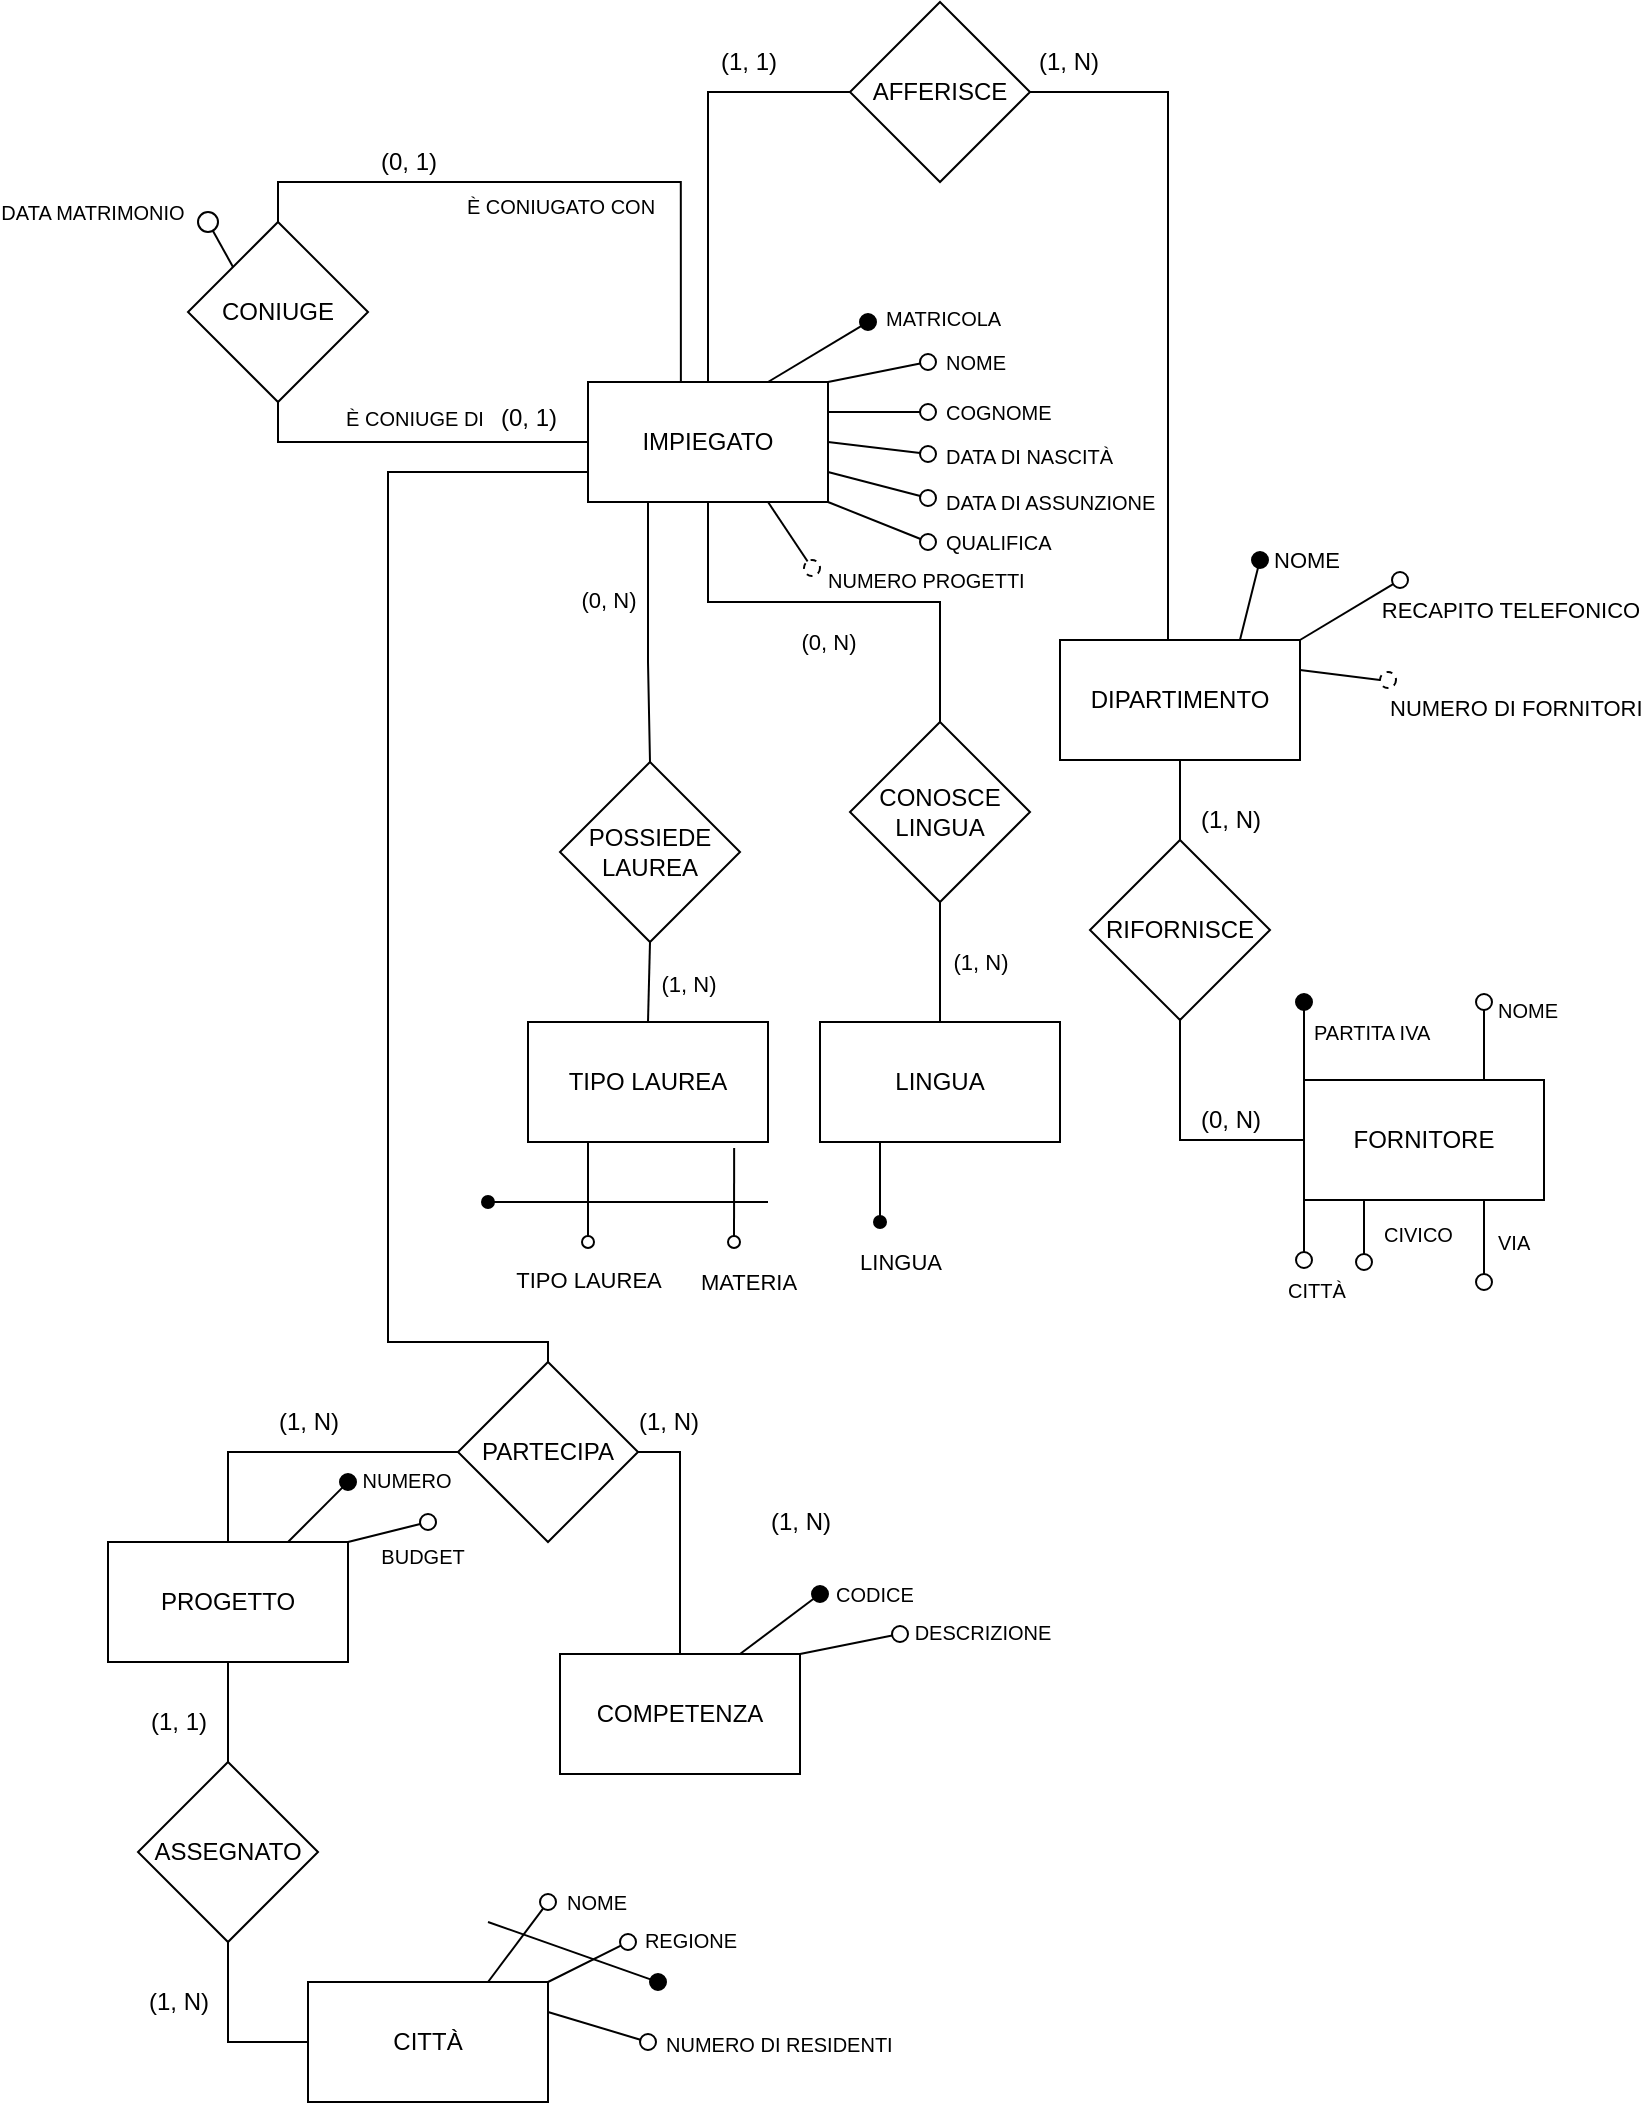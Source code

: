 <mxfile version="20.4.0" type="device"><diagram id="WGYWvPMMlDAoLkmkIaxY" name="Schema Entità-Relazione"><mxGraphModel dx="1422" dy="793" grid="1" gridSize="10" guides="1" tooltips="1" connect="1" arrows="1" fold="1" page="1" pageScale="1" pageWidth="827" pageHeight="1169" math="0" shadow="0"><root><mxCell id="0"/><mxCell id="1" parent="0"/><mxCell id="tojedFipDsOsXpRPPCb9-2" value="MATRICOLA" style="rounded=0;orthogonalLoop=1;jettySize=auto;html=1;endArrow=oval;endFill=1;labelPosition=right;verticalLabelPosition=top;align=left;verticalAlign=bottom;fontSize=10;endSize=8;spacingLeft=32;spacingTop=0;spacingBottom=8;" parent="1" edge="1"><mxGeometry relative="1" as="geometry"><mxPoint x="440" y="190" as="targetPoint"/><mxPoint x="390" y="220" as="sourcePoint"/></mxGeometry></mxCell><mxCell id="tojedFipDsOsXpRPPCb9-3" value="NOME" style="edgeStyle=none;rounded=0;orthogonalLoop=1;jettySize=auto;html=1;exitX=1;exitY=0;exitDx=0;exitDy=0;fontSize=10;endArrow=oval;endFill=0;endSize=8;spacingTop=0;spacingLeft=32;labelPosition=right;verticalLabelPosition=top;align=left;verticalAlign=bottom;spacingBottom=-4;" parent="1" source="tojedFipDsOsXpRPPCb9-1" edge="1"><mxGeometry relative="1" as="geometry"><mxPoint x="470" y="210" as="targetPoint"/></mxGeometry></mxCell><mxCell id="tojedFipDsOsXpRPPCb9-4" value="COGNOME" style="edgeStyle=none;rounded=0;orthogonalLoop=1;jettySize=auto;html=1;exitX=1;exitY=0.25;exitDx=0;exitDy=0;fontSize=10;endArrow=oval;endFill=0;endSize=8;labelPosition=right;verticalLabelPosition=middle;align=left;verticalAlign=middle;spacingLeft=32;spacingTop=0;" parent="1" source="tojedFipDsOsXpRPPCb9-1" edge="1"><mxGeometry relative="1" as="geometry"><mxPoint x="470" y="235" as="targetPoint"/></mxGeometry></mxCell><mxCell id="tojedFipDsOsXpRPPCb9-5" value="DATA DI NASCITÀ" style="edgeStyle=none;rounded=0;orthogonalLoop=1;jettySize=auto;html=1;exitX=1;exitY=0.5;exitDx=0;exitDy=0;fontSize=10;endArrow=oval;endFill=0;endSize=8;labelPosition=right;verticalLabelPosition=middle;align=left;verticalAlign=middle;spacingLeft=32;spacingTop=8;spacingBottom=0;" parent="1" source="tojedFipDsOsXpRPPCb9-1" edge="1"><mxGeometry relative="1" as="geometry"><mxPoint x="470" y="256" as="targetPoint"/></mxGeometry></mxCell><mxCell id="tojedFipDsOsXpRPPCb9-6" value="DATA DI ASSUNZIONE" style="edgeStyle=none;rounded=0;orthogonalLoop=1;jettySize=auto;html=1;exitX=1;exitY=0.75;exitDx=0;exitDy=0;fontSize=10;endArrow=oval;endFill=0;endSize=8;labelPosition=right;verticalLabelPosition=middle;align=left;verticalAlign=middle;spacingLeft=32;spacingTop=16;" parent="1" source="tojedFipDsOsXpRPPCb9-1" edge="1"><mxGeometry relative="1" as="geometry"><mxPoint x="470" y="278" as="targetPoint"/></mxGeometry></mxCell><mxCell id="tojedFipDsOsXpRPPCb9-7" value="QUALIFICA" style="edgeStyle=none;rounded=0;orthogonalLoop=1;jettySize=auto;html=1;exitX=1;exitY=1;exitDx=0;exitDy=0;fontSize=10;endArrow=oval;endFill=0;endSize=8;labelPosition=right;verticalLabelPosition=bottom;align=left;verticalAlign=top;spacingLeft=32;spacingBottom=0;spacingTop=-2;" parent="1" source="tojedFipDsOsXpRPPCb9-1" edge="1"><mxGeometry relative="1" as="geometry"><mxPoint x="470" y="300" as="targetPoint"/></mxGeometry></mxCell><mxCell id="01eH7xutYR54Ro_lmAtS-43" style="edgeStyle=orthogonalEdgeStyle;rounded=0;sketch=0;orthogonalLoop=1;jettySize=auto;html=1;exitX=0;exitY=0.75;exitDx=0;exitDy=0;entryX=0.5;entryY=0;entryDx=0;entryDy=0;fontSize=10;endArrow=none;endFill=0;endSize=8;" parent="1" source="tojedFipDsOsXpRPPCb9-1" target="01eH7xutYR54Ro_lmAtS-42" edge="1"><mxGeometry relative="1" as="geometry"><Array as="points"><mxPoint x="200" y="265"/><mxPoint x="200" y="700"/></Array></mxGeometry></mxCell><mxCell id="NCODVpSyZ_VluLeya2fv-1" value="NUMERO PROGETTI" style="rounded=0;orthogonalLoop=1;jettySize=auto;html=1;exitX=0.75;exitY=1;exitDx=0;exitDy=0;endArrow=none;endFill=0;spacingBottom=-48;spacingLeft=18;fontSize=10;align=left;" parent="1" source="tojedFipDsOsXpRPPCb9-1" edge="1"><mxGeometry relative="1" as="geometry"><mxPoint x="410" y="310" as="targetPoint"/></mxGeometry></mxCell><mxCell id="tojedFipDsOsXpRPPCb9-1" value="IMPIEGATO" style="rounded=0;whiteSpace=wrap;html=1;" parent="1" vertex="1"><mxGeometry x="300" y="220" width="120" height="60" as="geometry"/></mxCell><mxCell id="tojedFipDsOsXpRPPCb9-9" value="TIPO LAUREA" style="rounded=0;whiteSpace=wrap;html=1;fontSize=12;" parent="1" vertex="1"><mxGeometry x="270" y="540" width="120" height="60" as="geometry"/></mxCell><mxCell id="tojedFipDsOsXpRPPCb9-10" value="LINGUA" style="rounded=0;whiteSpace=wrap;html=1;fontSize=12;" parent="1" vertex="1"><mxGeometry x="416" y="540" width="120" height="60" as="geometry"/></mxCell><mxCell id="tojedFipDsOsXpRPPCb9-28" value="È CONIUGE DI" style="edgeStyle=orthogonalEdgeStyle;rounded=0;sketch=0;orthogonalLoop=1;jettySize=auto;html=1;entryX=0;entryY=0.5;entryDx=0;entryDy=0;shadow=0;fontSize=10;startFill=1;endArrow=none;endFill=0;endSize=8;targetPerimeterSpacing=0;exitX=0.5;exitY=1;exitDx=0;exitDy=0;spacingBottom=24;" parent="1" source="tojedFipDsOsXpRPPCb9-27" target="tojedFipDsOsXpRPPCb9-1" edge="1"><mxGeometry relative="1" as="geometry"/></mxCell><mxCell id="tojedFipDsOsXpRPPCb9-29" value="È CONIUGATO CON" style="edgeStyle=orthogonalEdgeStyle;rounded=0;sketch=0;orthogonalLoop=1;jettySize=auto;html=1;exitX=0.5;exitY=0;exitDx=0;exitDy=0;entryX=0.387;entryY=-0.007;entryDx=0;entryDy=0;shadow=0;fontSize=10;startFill=1;endArrow=none;endFill=0;endSize=8;targetPerimeterSpacing=0;spacingTop=24;entryPerimeter=0;" parent="1" source="tojedFipDsOsXpRPPCb9-27" target="tojedFipDsOsXpRPPCb9-1" edge="1"><mxGeometry relative="1" as="geometry"/></mxCell><mxCell id="tojedFipDsOsXpRPPCb9-32" value="DATA MATRIMONIO" style="edgeStyle=none;rounded=0;sketch=0;orthogonalLoop=1;jettySize=auto;html=1;exitX=0;exitY=0;exitDx=0;exitDy=0;shadow=0;fontSize=10;startFill=1;endArrow=oval;endFill=0;endSize=10;targetPerimeterSpacing=0;spacingRight=128;spacingBottom=32;" parent="1" source="tojedFipDsOsXpRPPCb9-27" edge="1"><mxGeometry relative="1" as="geometry"><mxPoint x="110" y="140" as="targetPoint"/></mxGeometry></mxCell><mxCell id="tojedFipDsOsXpRPPCb9-27" value="CONIUGE" style="rhombus;whiteSpace=wrap;html=1;shadow=0;sketch=0;fontSize=12;gradientColor=none;" parent="1" vertex="1"><mxGeometry x="100" y="140" width="90" height="90" as="geometry"/></mxCell><mxCell id="tojedFipDsOsXpRPPCb9-30" style="rounded=0;sketch=0;orthogonalLoop=1;jettySize=auto;html=1;exitX=0;exitY=0;exitDx=0;exitDy=0;shadow=0;fontSize=10;startFill=1;endArrow=none;endFill=0;endSize=8;targetPerimeterSpacing=0;" parent="1" source="tojedFipDsOsXpRPPCb9-27" target="tojedFipDsOsXpRPPCb9-27" edge="1"><mxGeometry relative="1" as="geometry"/></mxCell><mxCell id="01eH7xutYR54Ro_lmAtS-4" style="edgeStyle=orthogonalEdgeStyle;rounded=0;orthogonalLoop=1;jettySize=auto;html=1;exitX=0;exitY=0.5;exitDx=0;exitDy=0;entryX=0.5;entryY=0;entryDx=0;entryDy=0;endArrow=none;endFill=0;" parent="1" source="01eH7xutYR54Ro_lmAtS-1" target="tojedFipDsOsXpRPPCb9-1" edge="1"><mxGeometry relative="1" as="geometry"/></mxCell><mxCell id="01eH7xutYR54Ro_lmAtS-15" style="edgeStyle=orthogonalEdgeStyle;rounded=0;orthogonalLoop=1;jettySize=auto;html=1;exitX=1;exitY=0.5;exitDx=0;exitDy=0;entryX=0;entryY=0.5;entryDx=0;entryDy=0;endArrow=none;endFill=0;" parent="1" source="01eH7xutYR54Ro_lmAtS-1" target="01eH7xutYR54Ro_lmAtS-5" edge="1"><mxGeometry relative="1" as="geometry"><Array as="points"><mxPoint x="590" y="75"/><mxPoint x="590" y="379"/></Array></mxGeometry></mxCell><mxCell id="01eH7xutYR54Ro_lmAtS-1" value="AFFERISCE" style="rhombus;whiteSpace=wrap;html=1;" parent="1" vertex="1"><mxGeometry x="431" y="30" width="90" height="90" as="geometry"/></mxCell><mxCell id="01eH7xutYR54Ro_lmAtS-7" value="NOME" style="rounded=0;orthogonalLoop=1;jettySize=auto;html=1;exitX=0.75;exitY=0;exitDx=0;exitDy=0;endArrow=oval;endFill=1;spacingLeft=56;spacingBottom=41;endSize=8;" parent="1" source="01eH7xutYR54Ro_lmAtS-5" edge="1"><mxGeometry relative="1" as="geometry"><mxPoint x="636" y="309" as="targetPoint"/></mxGeometry></mxCell><mxCell id="01eH7xutYR54Ro_lmAtS-8" value="RECAPITO TELEFONICO" style="edgeStyle=none;rounded=0;orthogonalLoop=1;jettySize=auto;html=1;exitX=1;exitY=0;exitDx=0;exitDy=0;endArrow=oval;endFill=0;spacingLeft=160;spacingBottom=0;endSize=8;" parent="1" source="01eH7xutYR54Ro_lmAtS-5" edge="1"><mxGeometry relative="1" as="geometry"><mxPoint x="706" y="319" as="targetPoint"/></mxGeometry></mxCell><mxCell id="NCODVpSyZ_VluLeya2fv-5" value="NUMERO DI FORNITORI" style="edgeStyle=none;rounded=0;orthogonalLoop=1;jettySize=auto;html=1;exitX=1;exitY=0.25;exitDx=0;exitDy=0;fontSize=11;endArrow=none;endFill=0;align=left;spacingLeft=23;spacingBottom=-33;" parent="1" source="01eH7xutYR54Ro_lmAtS-5" edge="1"><mxGeometry relative="1" as="geometry"><mxPoint x="696" y="369" as="targetPoint"/></mxGeometry></mxCell><mxCell id="01eH7xutYR54Ro_lmAtS-5" value="DIPARTIMENTO" style="rounded=0;whiteSpace=wrap;html=1;" parent="1" vertex="1"><mxGeometry x="536" y="349" width="120" height="60" as="geometry"/></mxCell><mxCell id="01eH7xutYR54Ro_lmAtS-13" style="edgeStyle=orthogonalEdgeStyle;rounded=0;orthogonalLoop=1;jettySize=auto;html=1;exitX=0.5;exitY=1;exitDx=0;exitDy=0;entryX=0;entryY=0.5;entryDx=0;entryDy=0;endArrow=none;endFill=0;endSize=8;" parent="1" source="01eH7xutYR54Ro_lmAtS-10" target="01eH7xutYR54Ro_lmAtS-12" edge="1"><mxGeometry relative="1" as="geometry"/></mxCell><mxCell id="01eH7xutYR54Ro_lmAtS-14" style="edgeStyle=orthogonalEdgeStyle;rounded=0;orthogonalLoop=1;jettySize=auto;html=1;exitX=0.5;exitY=0;exitDx=0;exitDy=0;entryX=0.5;entryY=1;entryDx=0;entryDy=0;endArrow=none;endFill=0;" parent="1" source="01eH7xutYR54Ro_lmAtS-10" target="01eH7xutYR54Ro_lmAtS-5" edge="1"><mxGeometry relative="1" as="geometry"/></mxCell><mxCell id="01eH7xutYR54Ro_lmAtS-10" value="RIFORNISCE" style="rhombus;whiteSpace=wrap;html=1;" parent="1" vertex="1"><mxGeometry x="551" y="449" width="90" height="90" as="geometry"/></mxCell><mxCell id="01eH7xutYR54Ro_lmAtS-41" value="PARTITA IVA" style="rounded=0;sketch=0;orthogonalLoop=1;jettySize=auto;html=1;fontSize=10;endArrow=oval;endFill=1;endSize=8;spacingLeft=3;spacingBottom=10;exitX=0;exitY=0;exitDx=0;exitDy=0;align=left;" parent="1" source="01eH7xutYR54Ro_lmAtS-12" edge="1"><mxGeometry relative="1" as="geometry"><mxPoint x="658" y="530" as="targetPoint"/><mxPoint x="766" y="559" as="sourcePoint"/></mxGeometry></mxCell><mxCell id="01eH7xutYR54Ro_lmAtS-12" value="FORNITORE" style="rounded=0;whiteSpace=wrap;html=1;" parent="1" vertex="1"><mxGeometry x="658" y="569" width="120" height="60" as="geometry"/></mxCell><mxCell id="01eH7xutYR54Ro_lmAtS-49" style="edgeStyle=orthogonalEdgeStyle;rounded=0;sketch=0;orthogonalLoop=1;jettySize=auto;html=1;exitX=0;exitY=0.5;exitDx=0;exitDy=0;entryX=0.5;entryY=0;entryDx=0;entryDy=0;fontSize=10;endArrow=none;endFill=0;endSize=8;" parent="1" source="01eH7xutYR54Ro_lmAtS-42" target="01eH7xutYR54Ro_lmAtS-48" edge="1"><mxGeometry relative="1" as="geometry"/></mxCell><mxCell id="01eH7xutYR54Ro_lmAtS-42" value="PARTECIPA" style="rhombus;whiteSpace=wrap;html=1;shadow=0;sketch=0;fontSize=12;fillColor=none;align=center;verticalAlign=middle;" parent="1" vertex="1"><mxGeometry x="235" y="710" width="90" height="90" as="geometry"/></mxCell><mxCell id="01eH7xutYR54Ro_lmAtS-45" style="edgeStyle=orthogonalEdgeStyle;rounded=0;sketch=0;orthogonalLoop=1;jettySize=auto;html=1;exitX=0.5;exitY=0;exitDx=0;exitDy=0;entryX=1;entryY=0.5;entryDx=0;entryDy=0;fontSize=10;endArrow=none;endFill=0;endSize=8;" parent="1" source="01eH7xutYR54Ro_lmAtS-44" target="01eH7xutYR54Ro_lmAtS-42" edge="1"><mxGeometry relative="1" as="geometry"><mxPoint x="255" y="725" as="targetPoint"/></mxGeometry></mxCell><mxCell id="01eH7xutYR54Ro_lmAtS-46" value="CODICE" style="rounded=0;sketch=0;orthogonalLoop=1;jettySize=auto;html=1;exitX=0.75;exitY=0;exitDx=0;exitDy=0;fontSize=10;endArrow=oval;endFill=1;endSize=8;spacingLeft=93;spacingBottom=30;" parent="1" source="01eH7xutYR54Ro_lmAtS-44" edge="1"><mxGeometry relative="1" as="geometry"><mxPoint x="416" y="826" as="targetPoint"/></mxGeometry></mxCell><mxCell id="01eH7xutYR54Ro_lmAtS-47" value="DESCRIZIONE" style="edgeStyle=none;rounded=0;sketch=0;orthogonalLoop=1;jettySize=auto;html=1;exitX=1;exitY=0;exitDx=0;exitDy=0;fontSize=10;endArrow=oval;endFill=0;endSize=8;spacingLeft=132;spacingTop=-11;" parent="1" source="01eH7xutYR54Ro_lmAtS-44" edge="1"><mxGeometry relative="1" as="geometry"><mxPoint x="456" y="846" as="targetPoint"/></mxGeometry></mxCell><mxCell id="01eH7xutYR54Ro_lmAtS-44" value="COMPETENZA" style="rounded=0;whiteSpace=wrap;html=1;shadow=0;sketch=0;fontSize=12;fillColor=none;align=center;verticalAlign=middle;" parent="1" vertex="1"><mxGeometry x="286" y="856" width="120" height="60" as="geometry"/></mxCell><mxCell id="01eH7xutYR54Ro_lmAtS-55" value="NUMERO" style="rounded=0;sketch=0;orthogonalLoop=1;jettySize=auto;html=1;exitX=0.75;exitY=0;exitDx=0;exitDy=0;fontSize=10;endArrow=oval;endFill=1;endSize=8;spacingLeft=89;spacingBottom=32;" parent="1" source="01eH7xutYR54Ro_lmAtS-48" edge="1"><mxGeometry relative="1" as="geometry"><mxPoint x="180" y="770" as="targetPoint"/></mxGeometry></mxCell><mxCell id="01eH7xutYR54Ro_lmAtS-56" value="BUDGET" style="edgeStyle=none;rounded=0;sketch=0;orthogonalLoop=1;jettySize=auto;html=1;exitX=1;exitY=0;exitDx=0;exitDy=0;fontSize=10;endArrow=oval;endFill=0;endSize=8;spacingLeft=34;spacingTop=24;" parent="1" source="01eH7xutYR54Ro_lmAtS-48" edge="1"><mxGeometry relative="1" as="geometry"><mxPoint x="220" y="790" as="targetPoint"/></mxGeometry></mxCell><mxCell id="01eH7xutYR54Ro_lmAtS-48" value="PROGETTO" style="rounded=0;whiteSpace=wrap;html=1;shadow=0;sketch=0;fontSize=12;fillColor=none;align=center;verticalAlign=middle;" parent="1" vertex="1"><mxGeometry x="60" y="800" width="120" height="60" as="geometry"/></mxCell><mxCell id="01eH7xutYR54Ro_lmAtS-51" style="edgeStyle=orthogonalEdgeStyle;rounded=0;sketch=0;orthogonalLoop=1;jettySize=auto;html=1;exitX=0.5;exitY=0;exitDx=0;exitDy=0;entryX=0.5;entryY=1;entryDx=0;entryDy=0;fontSize=10;endArrow=none;endFill=0;endSize=8;" parent="1" source="01eH7xutYR54Ro_lmAtS-50" target="01eH7xutYR54Ro_lmAtS-48" edge="1"><mxGeometry relative="1" as="geometry"/></mxCell><mxCell id="01eH7xutYR54Ro_lmAtS-53" style="edgeStyle=orthogonalEdgeStyle;rounded=0;sketch=0;orthogonalLoop=1;jettySize=auto;html=1;exitX=0.5;exitY=1;exitDx=0;exitDy=0;entryX=0;entryY=0.5;entryDx=0;entryDy=0;fontSize=10;endArrow=none;endFill=0;endSize=8;" parent="1" source="01eH7xutYR54Ro_lmAtS-50" target="01eH7xutYR54Ro_lmAtS-52" edge="1"><mxGeometry relative="1" as="geometry"/></mxCell><mxCell id="01eH7xutYR54Ro_lmAtS-50" value="ASSEGNATO" style="rhombus;whiteSpace=wrap;html=1;shadow=0;sketch=0;fontSize=12;fillColor=none;align=center;verticalAlign=middle;" parent="1" vertex="1"><mxGeometry x="75" y="910" width="90" height="90" as="geometry"/></mxCell><mxCell id="01eH7xutYR54Ro_lmAtS-57" value="NOME" style="edgeStyle=none;rounded=0;sketch=0;orthogonalLoop=1;jettySize=auto;html=1;exitX=0.75;exitY=0;exitDx=0;exitDy=0;fontSize=10;endArrow=oval;endFill=0;endSize=8;spacingBottom=40;spacingLeft=77;" parent="1" source="01eH7xutYR54Ro_lmAtS-52" edge="1"><mxGeometry relative="1" as="geometry"><mxPoint x="280" y="980" as="targetPoint"/></mxGeometry></mxCell><mxCell id="01eH7xutYR54Ro_lmAtS-58" value="REGIONE" style="edgeStyle=none;rounded=0;sketch=0;orthogonalLoop=1;jettySize=auto;html=1;exitX=1;exitY=0;exitDx=0;exitDy=0;fontSize=10;endArrow=oval;endFill=0;endSize=8;spacingLeft=102;spacingBottom=22;" parent="1" source="01eH7xutYR54Ro_lmAtS-52" edge="1"><mxGeometry relative="1" as="geometry"><mxPoint x="320" y="1000" as="targetPoint"/></mxGeometry></mxCell><mxCell id="01eH7xutYR54Ro_lmAtS-59" value="NUMERO DI RESIDENTI" style="edgeStyle=none;rounded=0;sketch=0;orthogonalLoop=1;jettySize=auto;html=1;exitX=1;exitY=0.25;exitDx=0;exitDy=0;fontSize=10;endArrow=oval;endFill=0;endSize=8;align=left;spacingLeft=32;spacingBottom=-17;" parent="1" source="01eH7xutYR54Ro_lmAtS-52" edge="1"><mxGeometry relative="1" as="geometry"><mxPoint x="330" y="1050" as="targetPoint"/></mxGeometry></mxCell><mxCell id="01eH7xutYR54Ro_lmAtS-63" style="edgeStyle=none;rounded=0;sketch=0;orthogonalLoop=1;jettySize=auto;html=1;fontSize=10;endArrow=oval;endFill=1;endSize=8;" parent="1" edge="1"><mxGeometry relative="1" as="geometry"><mxPoint x="335" y="1020" as="targetPoint"/><mxPoint x="250" y="990" as="sourcePoint"/></mxGeometry></mxCell><mxCell id="01eH7xutYR54Ro_lmAtS-52" value="CITT&lt;span style=&quot;text-align: left; background-color: rgb(255, 255, 255); font-size: 12px;&quot;&gt;À&lt;/span&gt;" style="rounded=0;whiteSpace=wrap;html=1;shadow=0;sketch=0;fontSize=12;fillColor=none;align=center;verticalAlign=middle;" parent="1" vertex="1"><mxGeometry x="160" y="1020" width="120" height="60" as="geometry"/></mxCell><mxCell id="NCODVpSyZ_VluLeya2fv-2" value="" style="ellipse;whiteSpace=wrap;html=1;aspect=fixed;dashed=1;" parent="1" vertex="1"><mxGeometry x="408" y="309" width="8" height="8" as="geometry"/></mxCell><mxCell id="NCODVpSyZ_VluLeya2fv-3" value="" style="ellipse;whiteSpace=wrap;html=1;aspect=fixed;dashed=1;" parent="1" vertex="1"><mxGeometry x="696" y="365" width="8" height="8" as="geometry"/></mxCell><mxCell id="NCODVpSyZ_VluLeya2fv-6" value="(0, 1)" style="text;html=1;align=center;verticalAlign=middle;resizable=0;points=[];autosize=1;strokeColor=none;fillColor=none;fontSize=12;" parent="1" vertex="1"><mxGeometry x="190" y="100" width="40" height="20" as="geometry"/></mxCell><mxCell id="NCODVpSyZ_VluLeya2fv-7" value="(0, 1)" style="text;html=1;align=center;verticalAlign=middle;resizable=0;points=[];autosize=1;strokeColor=none;fillColor=none;fontSize=12;" parent="1" vertex="1"><mxGeometry x="250" y="228" width="40" height="20" as="geometry"/></mxCell><mxCell id="NCODVpSyZ_VluLeya2fv-9" value="(1, N)" style="text;html=1;align=center;verticalAlign=middle;resizable=0;points=[];autosize=1;strokeColor=none;fillColor=none;fontSize=12;" parent="1" vertex="1"><mxGeometry x="75" y="1020" width="40" height="20" as="geometry"/></mxCell><mxCell id="NCODVpSyZ_VluLeya2fv-10" value="(0, N)" style="text;html=1;align=center;verticalAlign=middle;resizable=0;points=[];autosize=1;strokeColor=none;fillColor=none;fontSize=12;" parent="1" vertex="1"><mxGeometry x="601" y="579" width="40" height="20" as="geometry"/></mxCell><mxCell id="NCODVpSyZ_VluLeya2fv-11" value="(1, N)" style="text;html=1;align=center;verticalAlign=middle;resizable=0;points=[];autosize=1;strokeColor=none;fillColor=none;fontSize=12;" parent="1" vertex="1"><mxGeometry x="601" y="429" width="40" height="20" as="geometry"/></mxCell><mxCell id="NCODVpSyZ_VluLeya2fv-12" value="(1, N)" style="text;html=1;align=center;verticalAlign=middle;resizable=0;points=[];autosize=1;strokeColor=none;fillColor=none;fontSize=12;" parent="1" vertex="1"><mxGeometry x="520" y="50" width="40" height="20" as="geometry"/></mxCell><mxCell id="NCODVpSyZ_VluLeya2fv-13" value="(1, 1)" style="text;html=1;align=center;verticalAlign=middle;resizable=0;points=[];autosize=1;strokeColor=none;fillColor=none;fontSize=12;" parent="1" vertex="1"><mxGeometry x="360" y="50" width="40" height="20" as="geometry"/></mxCell><mxCell id="NCODVpSyZ_VluLeya2fv-14" value="(1, N)" style="text;html=1;align=center;verticalAlign=middle;resizable=0;points=[];autosize=1;strokeColor=none;fillColor=none;fontSize=12;" parent="1" vertex="1"><mxGeometry x="320" y="730" width="40" height="20" as="geometry"/></mxCell><mxCell id="NCODVpSyZ_VluLeya2fv-15" value="(1, N)" style="text;html=1;align=center;verticalAlign=middle;resizable=0;points=[];autosize=1;strokeColor=none;fillColor=none;fontSize=12;" parent="1" vertex="1"><mxGeometry x="140" y="730" width="40" height="20" as="geometry"/></mxCell><mxCell id="NCODVpSyZ_VluLeya2fv-16" value="(1, 1)" style="text;html=1;align=center;verticalAlign=middle;resizable=0;points=[];autosize=1;strokeColor=none;fillColor=none;fontSize=12;" parent="1" vertex="1"><mxGeometry x="75" y="880" width="40" height="20" as="geometry"/></mxCell><mxCell id="NCODVpSyZ_VluLeya2fv-17" value="(1, N)" style="text;html=1;align=center;verticalAlign=middle;resizable=0;points=[];autosize=1;strokeColor=none;fillColor=none;fontSize=12;" parent="1" vertex="1"><mxGeometry x="386" y="780" width="40" height="20" as="geometry"/></mxCell><mxCell id="ZgMlRHVDPH2a6JFJe0hU-3" value="TIPO LAUREA" style="endArrow=oval;html=1;rounded=0;exitX=0.25;exitY=1;exitDx=0;exitDy=0;endFill=0;" parent="1" source="tojedFipDsOsXpRPPCb9-9" edge="1"><mxGeometry x="1" y="20" width="50" height="50" relative="1" as="geometry"><mxPoint x="250" y="450" as="sourcePoint"/><mxPoint x="300" y="650" as="targetPoint"/><mxPoint x="-20" y="19" as="offset"/></mxGeometry></mxCell><mxCell id="ZgMlRHVDPH2a6JFJe0hU-4" value="MATERIA" style="endArrow=oval;html=1;rounded=0;exitX=0.859;exitY=1.051;exitDx=0;exitDy=0;endFill=0;exitPerimeter=0;" parent="1" source="tojedFipDsOsXpRPPCb9-9" edge="1"><mxGeometry x="1" y="21" width="50" height="50" relative="1" as="geometry"><mxPoint x="250" y="450" as="sourcePoint"/><mxPoint x="373" y="650" as="targetPoint"/><mxPoint x="-14" y="20" as="offset"/></mxGeometry></mxCell><mxCell id="ZgMlRHVDPH2a6JFJe0hU-5" value="" style="endArrow=oval;html=1;rounded=0;endFill=1;" parent="1" edge="1"><mxGeometry width="50" height="50" relative="1" as="geometry"><mxPoint x="390" y="630" as="sourcePoint"/><mxPoint x="250" y="630" as="targetPoint"/></mxGeometry></mxCell><mxCell id="ZgMlRHVDPH2a6JFJe0hU-6" value="LINGUA" style="endArrow=oval;html=1;rounded=0;exitX=0.25;exitY=1;exitDx=0;exitDy=0;endFill=1;" parent="1" source="tojedFipDsOsXpRPPCb9-10" edge="1"><mxGeometry x="1" y="22" width="50" height="50" relative="1" as="geometry"><mxPoint x="196" y="450" as="sourcePoint"/><mxPoint x="446" y="640" as="targetPoint"/><mxPoint x="-12" y="20" as="offset"/></mxGeometry></mxCell><mxCell id="ZgMlRHVDPH2a6JFJe0hU-7" value="POSSIEDE LAUREA" style="shape=rhombus;perimeter=rhombusPerimeter;whiteSpace=wrap;html=1;align=center;" parent="1" vertex="1"><mxGeometry x="286" y="410" width="90" height="90" as="geometry"/></mxCell><mxCell id="ZgMlRHVDPH2a6JFJe0hU-8" value="CONOSCE LINGUA" style="shape=rhombus;perimeter=rhombusPerimeter;whiteSpace=wrap;html=1;align=center;" parent="1" vertex="1"><mxGeometry x="431" y="390" width="90" height="90" as="geometry"/></mxCell><mxCell id="ZgMlRHVDPH2a6JFJe0hU-9" value="(1, N)" style="endArrow=none;html=1;rounded=0;entryX=0.5;entryY=1;entryDx=0;entryDy=0;exitX=0.5;exitY=0;exitDx=0;exitDy=0;" parent="1" source="tojedFipDsOsXpRPPCb9-9" target="ZgMlRHVDPH2a6JFJe0hU-7" edge="1"><mxGeometry y="-20" relative="1" as="geometry"><mxPoint x="226" y="420" as="sourcePoint"/><mxPoint x="386" y="420" as="targetPoint"/><mxPoint as="offset"/></mxGeometry></mxCell><mxCell id="ZgMlRHVDPH2a6JFJe0hU-10" value="(1, N)" style="endArrow=none;html=1;rounded=0;entryX=0.5;entryY=1;entryDx=0;entryDy=0;exitX=0.5;exitY=0;exitDx=0;exitDy=0;" parent="1" source="tojedFipDsOsXpRPPCb9-10" target="ZgMlRHVDPH2a6JFJe0hU-8" edge="1"><mxGeometry y="-20" relative="1" as="geometry"><mxPoint x="286.0" y="550" as="sourcePoint"/><mxPoint x="286.0" y="470" as="targetPoint"/><mxPoint as="offset"/></mxGeometry></mxCell><mxCell id="ZgMlRHVDPH2a6JFJe0hU-11" value="(0, N)" style="endArrow=none;html=1;rounded=0;entryX=0.5;entryY=0;entryDx=0;entryDy=0;exitX=0.5;exitY=1;exitDx=0;exitDy=0;" parent="1" source="tojedFipDsOsXpRPPCb9-1" target="ZgMlRHVDPH2a6JFJe0hU-8" edge="1"><mxGeometry x="-0.03" y="-20" relative="1" as="geometry"><mxPoint x="240" y="420" as="sourcePoint"/><mxPoint x="400" y="420" as="targetPoint"/><Array as="points"><mxPoint x="360" y="330"/><mxPoint x="476" y="330"/></Array><mxPoint as="offset"/></mxGeometry></mxCell><mxCell id="ZgMlRHVDPH2a6JFJe0hU-12" value="(0, N)" style="endArrow=none;html=1;rounded=0;entryX=0.5;entryY=0;entryDx=0;entryDy=0;exitX=0.25;exitY=1;exitDx=0;exitDy=0;" parent="1" source="tojedFipDsOsXpRPPCb9-1" target="ZgMlRHVDPH2a6JFJe0hU-7" edge="1"><mxGeometry x="-0.25" y="-20" relative="1" as="geometry"><mxPoint x="240" y="420" as="sourcePoint"/><mxPoint x="400" y="420" as="targetPoint"/><Array as="points"><mxPoint x="330" y="360"/></Array><mxPoint as="offset"/></mxGeometry></mxCell><mxCell id="5lXNLi-4xK-o4LnDZ6-J-1" value="&lt;div&gt;NOME&lt;/div&gt;" style="rounded=0;orthogonalLoop=1;jettySize=auto;html=1;endArrow=oval;endFill=0;endSize=8;spacingLeft=5;spacingBottom=31;exitX=0.75;exitY=0;exitDx=0;exitDy=0;align=left;spacingTop=0;fontSize=10;" parent="1" source="01eH7xutYR54Ro_lmAtS-12" edge="1"><mxGeometry relative="1" as="geometry"><mxPoint x="748" y="530" as="targetPoint"/><mxPoint x="788" y="579" as="sourcePoint"/></mxGeometry></mxCell><mxCell id="5lXNLi-4xK-o4LnDZ6-J-5" value="CIVICO" style="rounded=0;orthogonalLoop=1;jettySize=auto;html=1;endArrow=oval;endFill=0;endSize=8;spacingLeft=73;spacingBottom=-28;exitX=0.25;exitY=1;exitDx=0;exitDy=0;align=left;spacingTop=0;fontSize=10;" parent="1" source="01eH7xutYR54Ro_lmAtS-12" edge="1"><mxGeometry x="-0.793" y="-65" relative="1" as="geometry"><mxPoint x="688" y="660" as="targetPoint"/><mxPoint x="788" y="594" as="sourcePoint"/><mxPoint as="offset"/></mxGeometry></mxCell><mxCell id="5lXNLi-4xK-o4LnDZ6-J-6" value="CITTÀ" style="rounded=0;orthogonalLoop=1;jettySize=auto;html=1;endArrow=oval;endFill=0;endSize=8;spacingLeft=20;spacingBottom=-25;exitX=0;exitY=1;exitDx=0;exitDy=0;align=left;spacingTop=0;spacingRight=-19;fontSize=10;" parent="1" source="01eH7xutYR54Ro_lmAtS-12" edge="1"><mxGeometry x="1" y="-30" relative="1" as="geometry"><mxPoint x="658" y="659" as="targetPoint"/><mxPoint x="788" y="609" as="sourcePoint"/><mxPoint y="2" as="offset"/></mxGeometry></mxCell><mxCell id="p4oYaV-T9wTg8ie7ktga-1" value="VIA" style="rounded=0;orthogonalLoop=1;jettySize=auto;html=1;endArrow=oval;endFill=0;endSize=8;spacingLeft=5;spacingBottom=0;exitX=0.75;exitY=1;exitDx=0;exitDy=0;align=left;spacingTop=0;fontSize=10;" parent="1" source="01eH7xutYR54Ro_lmAtS-12" edge="1"><mxGeometry relative="1" as="geometry"><mxPoint x="748" y="670" as="targetPoint"/><mxPoint x="758" y="579" as="sourcePoint"/><Array as="points"/></mxGeometry></mxCell></root></mxGraphModel></diagram></mxfile>